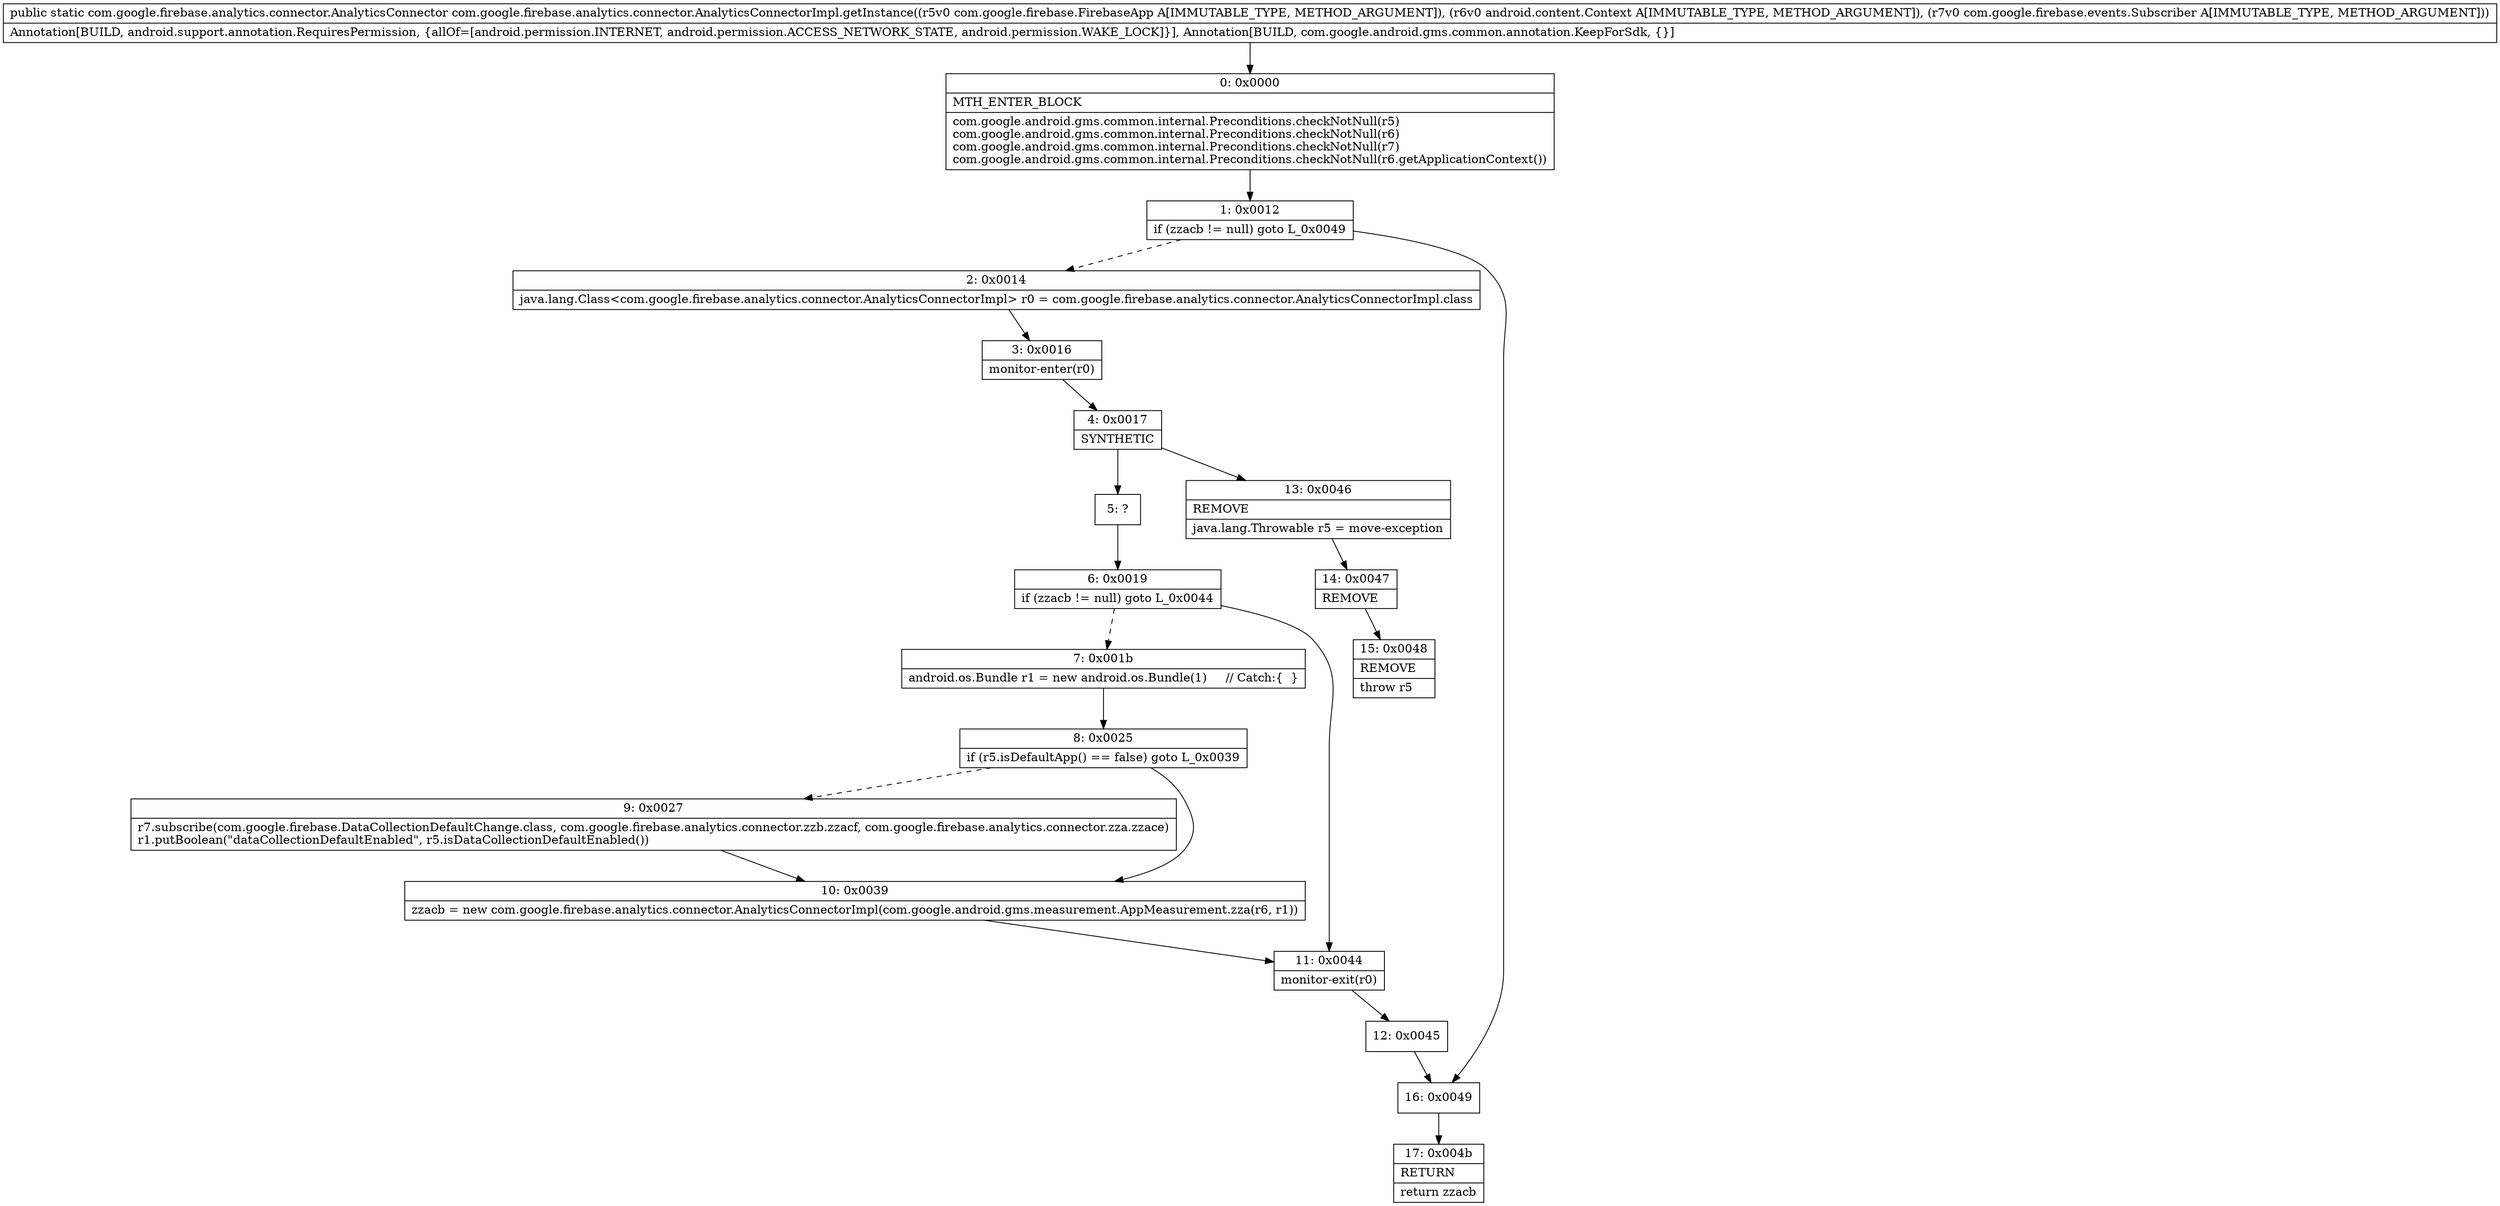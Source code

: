 digraph "CFG forcom.google.firebase.analytics.connector.AnalyticsConnectorImpl.getInstance(Lcom\/google\/firebase\/FirebaseApp;Landroid\/content\/Context;Lcom\/google\/firebase\/events\/Subscriber;)Lcom\/google\/firebase\/analytics\/connector\/AnalyticsConnector;" {
Node_0 [shape=record,label="{0\:\ 0x0000|MTH_ENTER_BLOCK\l|com.google.android.gms.common.internal.Preconditions.checkNotNull(r5)\lcom.google.android.gms.common.internal.Preconditions.checkNotNull(r6)\lcom.google.android.gms.common.internal.Preconditions.checkNotNull(r7)\lcom.google.android.gms.common.internal.Preconditions.checkNotNull(r6.getApplicationContext())\l}"];
Node_1 [shape=record,label="{1\:\ 0x0012|if (zzacb != null) goto L_0x0049\l}"];
Node_2 [shape=record,label="{2\:\ 0x0014|java.lang.Class\<com.google.firebase.analytics.connector.AnalyticsConnectorImpl\> r0 = com.google.firebase.analytics.connector.AnalyticsConnectorImpl.class\l}"];
Node_3 [shape=record,label="{3\:\ 0x0016|monitor\-enter(r0)\l}"];
Node_4 [shape=record,label="{4\:\ 0x0017|SYNTHETIC\l}"];
Node_5 [shape=record,label="{5\:\ ?}"];
Node_6 [shape=record,label="{6\:\ 0x0019|if (zzacb != null) goto L_0x0044\l}"];
Node_7 [shape=record,label="{7\:\ 0x001b|android.os.Bundle r1 = new android.os.Bundle(1)     \/\/ Catch:\{  \}\l}"];
Node_8 [shape=record,label="{8\:\ 0x0025|if (r5.isDefaultApp() == false) goto L_0x0039\l}"];
Node_9 [shape=record,label="{9\:\ 0x0027|r7.subscribe(com.google.firebase.DataCollectionDefaultChange.class, com.google.firebase.analytics.connector.zzb.zzacf, com.google.firebase.analytics.connector.zza.zzace)\lr1.putBoolean(\"dataCollectionDefaultEnabled\", r5.isDataCollectionDefaultEnabled())\l}"];
Node_10 [shape=record,label="{10\:\ 0x0039|zzacb = new com.google.firebase.analytics.connector.AnalyticsConnectorImpl(com.google.android.gms.measurement.AppMeasurement.zza(r6, r1))\l}"];
Node_11 [shape=record,label="{11\:\ 0x0044|monitor\-exit(r0)\l}"];
Node_12 [shape=record,label="{12\:\ 0x0045}"];
Node_13 [shape=record,label="{13\:\ 0x0046|REMOVE\l|java.lang.Throwable r5 = move\-exception\l}"];
Node_14 [shape=record,label="{14\:\ 0x0047|REMOVE\l}"];
Node_15 [shape=record,label="{15\:\ 0x0048|REMOVE\l|throw r5\l}"];
Node_16 [shape=record,label="{16\:\ 0x0049}"];
Node_17 [shape=record,label="{17\:\ 0x004b|RETURN\l|return zzacb\l}"];
MethodNode[shape=record,label="{public static com.google.firebase.analytics.connector.AnalyticsConnector com.google.firebase.analytics.connector.AnalyticsConnectorImpl.getInstance((r5v0 com.google.firebase.FirebaseApp A[IMMUTABLE_TYPE, METHOD_ARGUMENT]), (r6v0 android.content.Context A[IMMUTABLE_TYPE, METHOD_ARGUMENT]), (r7v0 com.google.firebase.events.Subscriber A[IMMUTABLE_TYPE, METHOD_ARGUMENT]))  | Annotation[BUILD, android.support.annotation.RequiresPermission, \{allOf=[android.permission.INTERNET, android.permission.ACCESS_NETWORK_STATE, android.permission.WAKE_LOCK]\}], Annotation[BUILD, com.google.android.gms.common.annotation.KeepForSdk, \{\}]\l}"];
MethodNode -> Node_0;
Node_0 -> Node_1;
Node_1 -> Node_2[style=dashed];
Node_1 -> Node_16;
Node_2 -> Node_3;
Node_3 -> Node_4;
Node_4 -> Node_5;
Node_4 -> Node_13;
Node_5 -> Node_6;
Node_6 -> Node_7[style=dashed];
Node_6 -> Node_11;
Node_7 -> Node_8;
Node_8 -> Node_9[style=dashed];
Node_8 -> Node_10;
Node_9 -> Node_10;
Node_10 -> Node_11;
Node_11 -> Node_12;
Node_12 -> Node_16;
Node_13 -> Node_14;
Node_14 -> Node_15;
Node_16 -> Node_17;
}

